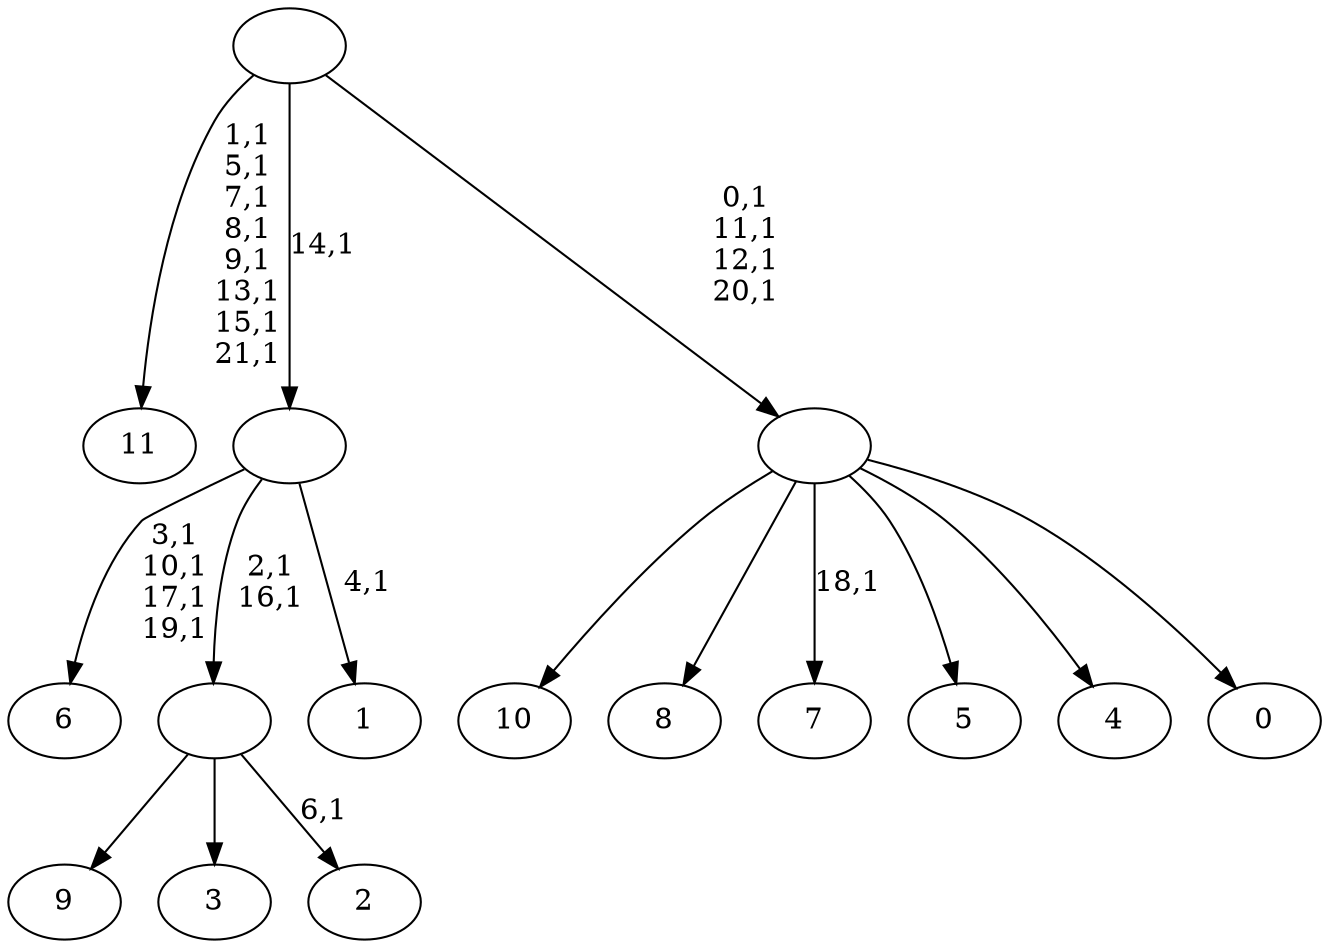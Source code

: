 digraph T {
	34 [label="11"]
	25 [label="10"]
	24 [label="9"]
	23 [label="8"]
	22 [label="7"]
	20 [label="6"]
	15 [label="5"]
	14 [label="4"]
	13 [label="3"]
	12 [label="2"]
	10 [label=""]
	8 [label="1"]
	6 [label=""]
	5 [label="0"]
	4 [label=""]
	0 [label=""]
	10 -> 12 [label="6,1"]
	10 -> 24 [label=""]
	10 -> 13 [label=""]
	6 -> 8 [label="4,1"]
	6 -> 10 [label="2,1\n16,1"]
	6 -> 20 [label="3,1\n10,1\n17,1\n19,1"]
	4 -> 22 [label="18,1"]
	4 -> 25 [label=""]
	4 -> 23 [label=""]
	4 -> 15 [label=""]
	4 -> 14 [label=""]
	4 -> 5 [label=""]
	0 -> 4 [label="0,1\n11,1\n12,1\n20,1"]
	0 -> 34 [label="1,1\n5,1\n7,1\n8,1\n9,1\n13,1\n15,1\n21,1"]
	0 -> 6 [label="14,1"]
}
